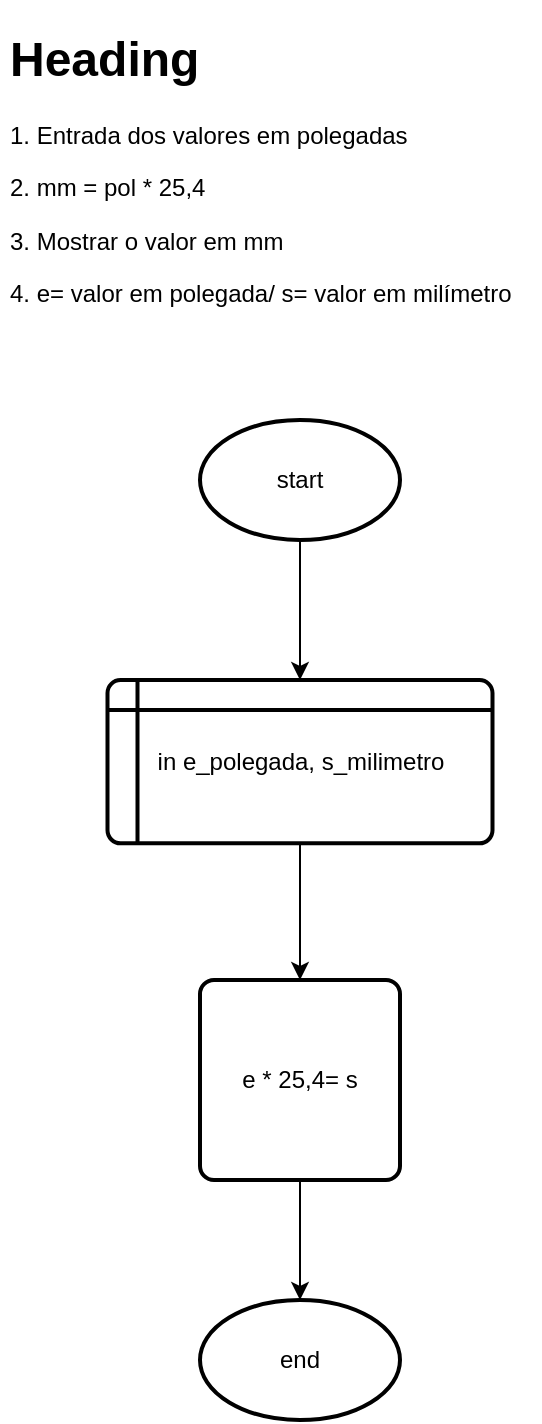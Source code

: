 <mxfile version="16.5.6" type="device"><diagram id="nVOTbGQc-5-c5mnfmeZ7" name="Page-1"><mxGraphModel dx="917" dy="1681" grid="1" gridSize="10" guides="1" tooltips="1" connect="1" arrows="1" fold="1" page="1" pageScale="1" pageWidth="827" pageHeight="1169" math="0" shadow="0"><root><mxCell id="0"/><mxCell id="1" parent="0"/><mxCell id="4ISB9MHPlMt4JTQhV9PI-4" style="edgeStyle=orthogonalEdgeStyle;rounded=0;orthogonalLoop=1;jettySize=auto;html=1;exitX=0.5;exitY=1;exitDx=0;exitDy=0;exitPerimeter=0;entryX=0.5;entryY=0;entryDx=0;entryDy=0;" edge="1" parent="1" source="4ISB9MHPlMt4JTQhV9PI-1" target="4ISB9MHPlMt4JTQhV9PI-3"><mxGeometry relative="1" as="geometry"/></mxCell><mxCell id="4ISB9MHPlMt4JTQhV9PI-1" value="start" style="strokeWidth=2;html=1;shape=mxgraph.flowchart.start_1;whiteSpace=wrap;" vertex="1" parent="1"><mxGeometry x="120" y="-950" width="100" height="60" as="geometry"/></mxCell><mxCell id="4ISB9MHPlMt4JTQhV9PI-2" value="&lt;h1&gt;Heading&lt;/h1&gt;&lt;p&gt;1. Entrada dos valores em polegadas&lt;/p&gt;&lt;p&gt;2. mm = pol * 25,4&lt;/p&gt;&lt;p&gt;3. Mostrar o valor em mm&lt;/p&gt;&lt;p&gt;4. e= valor em polegada/ s= valor em milímetro&lt;/p&gt;&lt;p&gt;&lt;br&gt;&lt;/p&gt;" style="text;html=1;strokeColor=none;fillColor=none;spacing=5;spacingTop=-20;whiteSpace=wrap;overflow=hidden;rounded=0;" vertex="1" parent="1"><mxGeometry x="20" y="-1150" width="270" height="150" as="geometry"/></mxCell><mxCell id="4ISB9MHPlMt4JTQhV9PI-9" style="edgeStyle=orthogonalEdgeStyle;rounded=0;orthogonalLoop=1;jettySize=auto;html=1;exitX=0.5;exitY=1;exitDx=0;exitDy=0;entryX=0.5;entryY=0;entryDx=0;entryDy=0;" edge="1" parent="1" source="4ISB9MHPlMt4JTQhV9PI-3" target="4ISB9MHPlMt4JTQhV9PI-8"><mxGeometry relative="1" as="geometry"/></mxCell><mxCell id="4ISB9MHPlMt4JTQhV9PI-3" value="in e_polegada, s_milimetro&lt;br&gt;" style="shape=internalStorage;whiteSpace=wrap;html=1;dx=15;dy=15;rounded=1;arcSize=8;strokeWidth=2;" vertex="1" parent="1"><mxGeometry x="73.75" y="-820" width="192.5" height="81.67" as="geometry"/></mxCell><mxCell id="4ISB9MHPlMt4JTQhV9PI-5" value="end&lt;br&gt;" style="strokeWidth=2;html=1;shape=mxgraph.flowchart.start_1;whiteSpace=wrap;" vertex="1" parent="1"><mxGeometry x="120" y="-510" width="100" height="60" as="geometry"/></mxCell><mxCell id="4ISB9MHPlMt4JTQhV9PI-10" style="edgeStyle=orthogonalEdgeStyle;rounded=0;orthogonalLoop=1;jettySize=auto;html=1;exitX=0.5;exitY=1;exitDx=0;exitDy=0;entryX=0.5;entryY=0;entryDx=0;entryDy=0;entryPerimeter=0;" edge="1" parent="1" source="4ISB9MHPlMt4JTQhV9PI-8" target="4ISB9MHPlMt4JTQhV9PI-5"><mxGeometry relative="1" as="geometry"/></mxCell><mxCell id="4ISB9MHPlMt4JTQhV9PI-8" value="e * 25,4= s" style="rounded=1;whiteSpace=wrap;html=1;absoluteArcSize=1;arcSize=14;strokeWidth=2;" vertex="1" parent="1"><mxGeometry x="120" y="-670" width="100" height="100" as="geometry"/></mxCell></root></mxGraphModel></diagram></mxfile>